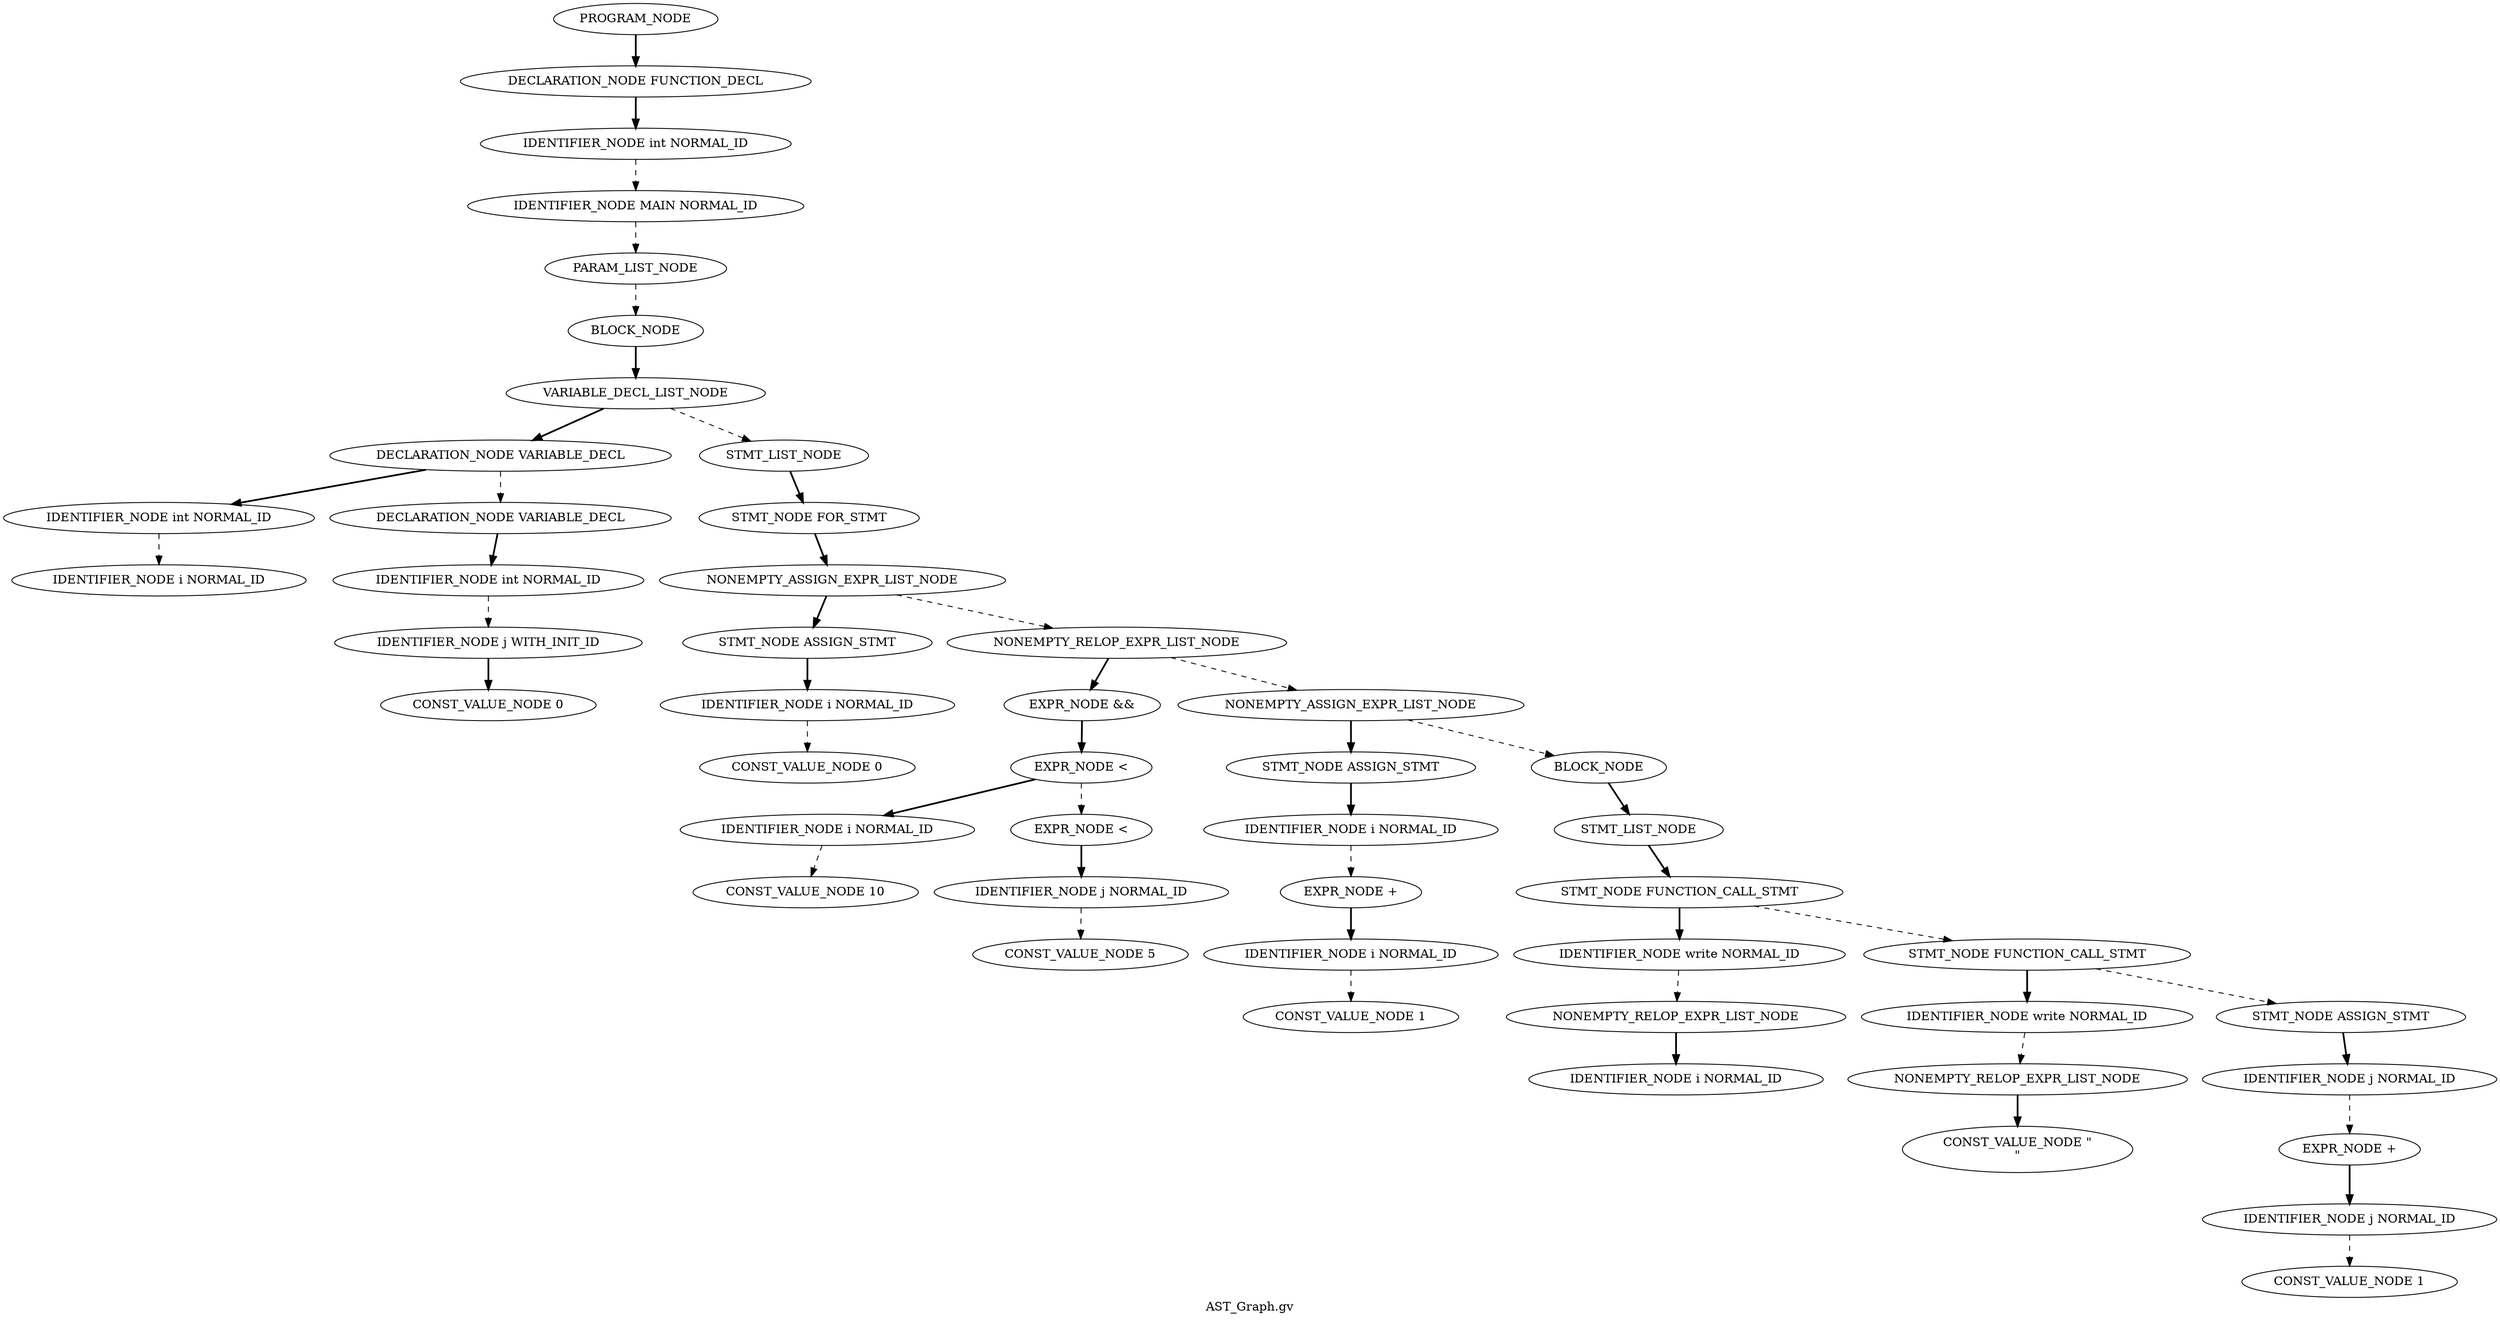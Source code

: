 Digraph AST
{
label = "AST_Graph.gv"
node0 [label ="PROGRAM_NODE"]
node1 [label ="DECLARATION_NODE FUNCTION_DECL"]
node2 [label ="IDENTIFIER_NODE int NORMAL_ID"]
node3 [label ="IDENTIFIER_NODE MAIN NORMAL_ID"]
node4 [label ="PARAM_LIST_NODE"]
node5 [label ="BLOCK_NODE"]
node6 [label ="VARIABLE_DECL_LIST_NODE"]
node7 [label ="DECLARATION_NODE VARIABLE_DECL"]
node8 [label ="IDENTIFIER_NODE int NORMAL_ID"]
node9 [label ="IDENTIFIER_NODE i NORMAL_ID"]
node8 -> node9 [style = dashed]
node7 -> node8 [style = bold]
node10 [label ="DECLARATION_NODE VARIABLE_DECL"]
node11 [label ="IDENTIFIER_NODE int NORMAL_ID"]
node12 [label ="IDENTIFIER_NODE j WITH_INIT_ID"]
node13 [label ="CONST_VALUE_NODE 0"]
node12 -> node13 [style = bold]
node11 -> node12 [style = dashed]
node10 -> node11 [style = bold]
node7 -> node10 [style = dashed]
node6 -> node7 [style = bold]
node14 [label ="STMT_LIST_NODE"]
node15 [label ="STMT_NODE FOR_STMT"]
node16 [label ="NONEMPTY_ASSIGN_EXPR_LIST_NODE"]
node17 [label ="STMT_NODE ASSIGN_STMT"]
node18 [label ="IDENTIFIER_NODE i NORMAL_ID"]
node19 [label ="CONST_VALUE_NODE 0"]
node18 -> node19 [style = dashed]
node17 -> node18 [style = bold]
node16 -> node17 [style = bold]
node20 [label ="NONEMPTY_RELOP_EXPR_LIST_NODE"]
node21 [label ="EXPR_NODE &&"]
node22 [label ="EXPR_NODE <"]
node23 [label ="IDENTIFIER_NODE i NORMAL_ID"]
node24 [label ="CONST_VALUE_NODE 10"]
node23 -> node24 [style = dashed]
node22 -> node23 [style = bold]
node25 [label ="EXPR_NODE <"]
node26 [label ="IDENTIFIER_NODE j NORMAL_ID"]
node27 [label ="CONST_VALUE_NODE 5"]
node26 -> node27 [style = dashed]
node25 -> node26 [style = bold]
node22 -> node25 [style = dashed]
node21 -> node22 [style = bold]
node20 -> node21 [style = bold]
node28 [label ="NONEMPTY_ASSIGN_EXPR_LIST_NODE"]
node29 [label ="STMT_NODE ASSIGN_STMT"]
node30 [label ="IDENTIFIER_NODE i NORMAL_ID"]
node31 [label ="EXPR_NODE +"]
node32 [label ="IDENTIFIER_NODE i NORMAL_ID"]
node33 [label ="CONST_VALUE_NODE 1"]
node32 -> node33 [style = dashed]
node31 -> node32 [style = bold]
node30 -> node31 [style = dashed]
node29 -> node30 [style = bold]
node28 -> node29 [style = bold]
node34 [label ="BLOCK_NODE"]
node35 [label ="STMT_LIST_NODE"]
node36 [label ="STMT_NODE FUNCTION_CALL_STMT"]
node37 [label ="IDENTIFIER_NODE write NORMAL_ID"]
node38 [label ="NONEMPTY_RELOP_EXPR_LIST_NODE"]
node39 [label ="IDENTIFIER_NODE i NORMAL_ID"]
node38 -> node39 [style = bold]
node37 -> node38 [style = dashed]
node36 -> node37 [style = bold]
node40 [label ="STMT_NODE FUNCTION_CALL_STMT"]
node41 [label ="IDENTIFIER_NODE write NORMAL_ID"]
node42 [label ="NONEMPTY_RELOP_EXPR_LIST_NODE"]
node43 [label ="CONST_VALUE_NODE \"\n\""]
node42 -> node43 [style = bold]
node41 -> node42 [style = dashed]
node40 -> node41 [style = bold]
node44 [label ="STMT_NODE ASSIGN_STMT"]
node45 [label ="IDENTIFIER_NODE j NORMAL_ID"]
node46 [label ="EXPR_NODE +"]
node47 [label ="IDENTIFIER_NODE j NORMAL_ID"]
node48 [label ="CONST_VALUE_NODE 1"]
node47 -> node48 [style = dashed]
node46 -> node47 [style = bold]
node45 -> node46 [style = dashed]
node44 -> node45 [style = bold]
node40 -> node44 [style = dashed]
node36 -> node40 [style = dashed]
node35 -> node36 [style = bold]
node34 -> node35 [style = bold]
node28 -> node34 [style = dashed]
node20 -> node28 [style = dashed]
node16 -> node20 [style = dashed]
node15 -> node16 [style = bold]
node14 -> node15 [style = bold]
node6 -> node14 [style = dashed]
node5 -> node6 [style = bold]
node4 -> node5 [style = dashed]
node3 -> node4 [style = dashed]
node2 -> node3 [style = dashed]
node1 -> node2 [style = bold]
node0 -> node1 [style = bold]
}
